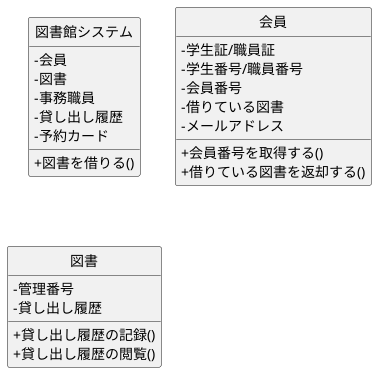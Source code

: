 @startuml 図書館システム-クラス図

skinparam classAttributeIconSize 0
hide circle

class 図書館システム {
 -会員
 -図書
 -事務職員
 -貸し出し履歴
 -予約カード

 +図書を借りる()
}

class 会員 {
 -学生証/職員証
 -学生番号/職員番号
 -会員番号
 -借りている図書
 -メールアドレス

 +会員番号を取得する()
 +借りている図書を返却する()
}

class 図書 {
 -管理番号
 -貸し出し履歴

 +貸し出し履歴の記録()
 +貸し出し履歴の閲覧()
}

@enduml